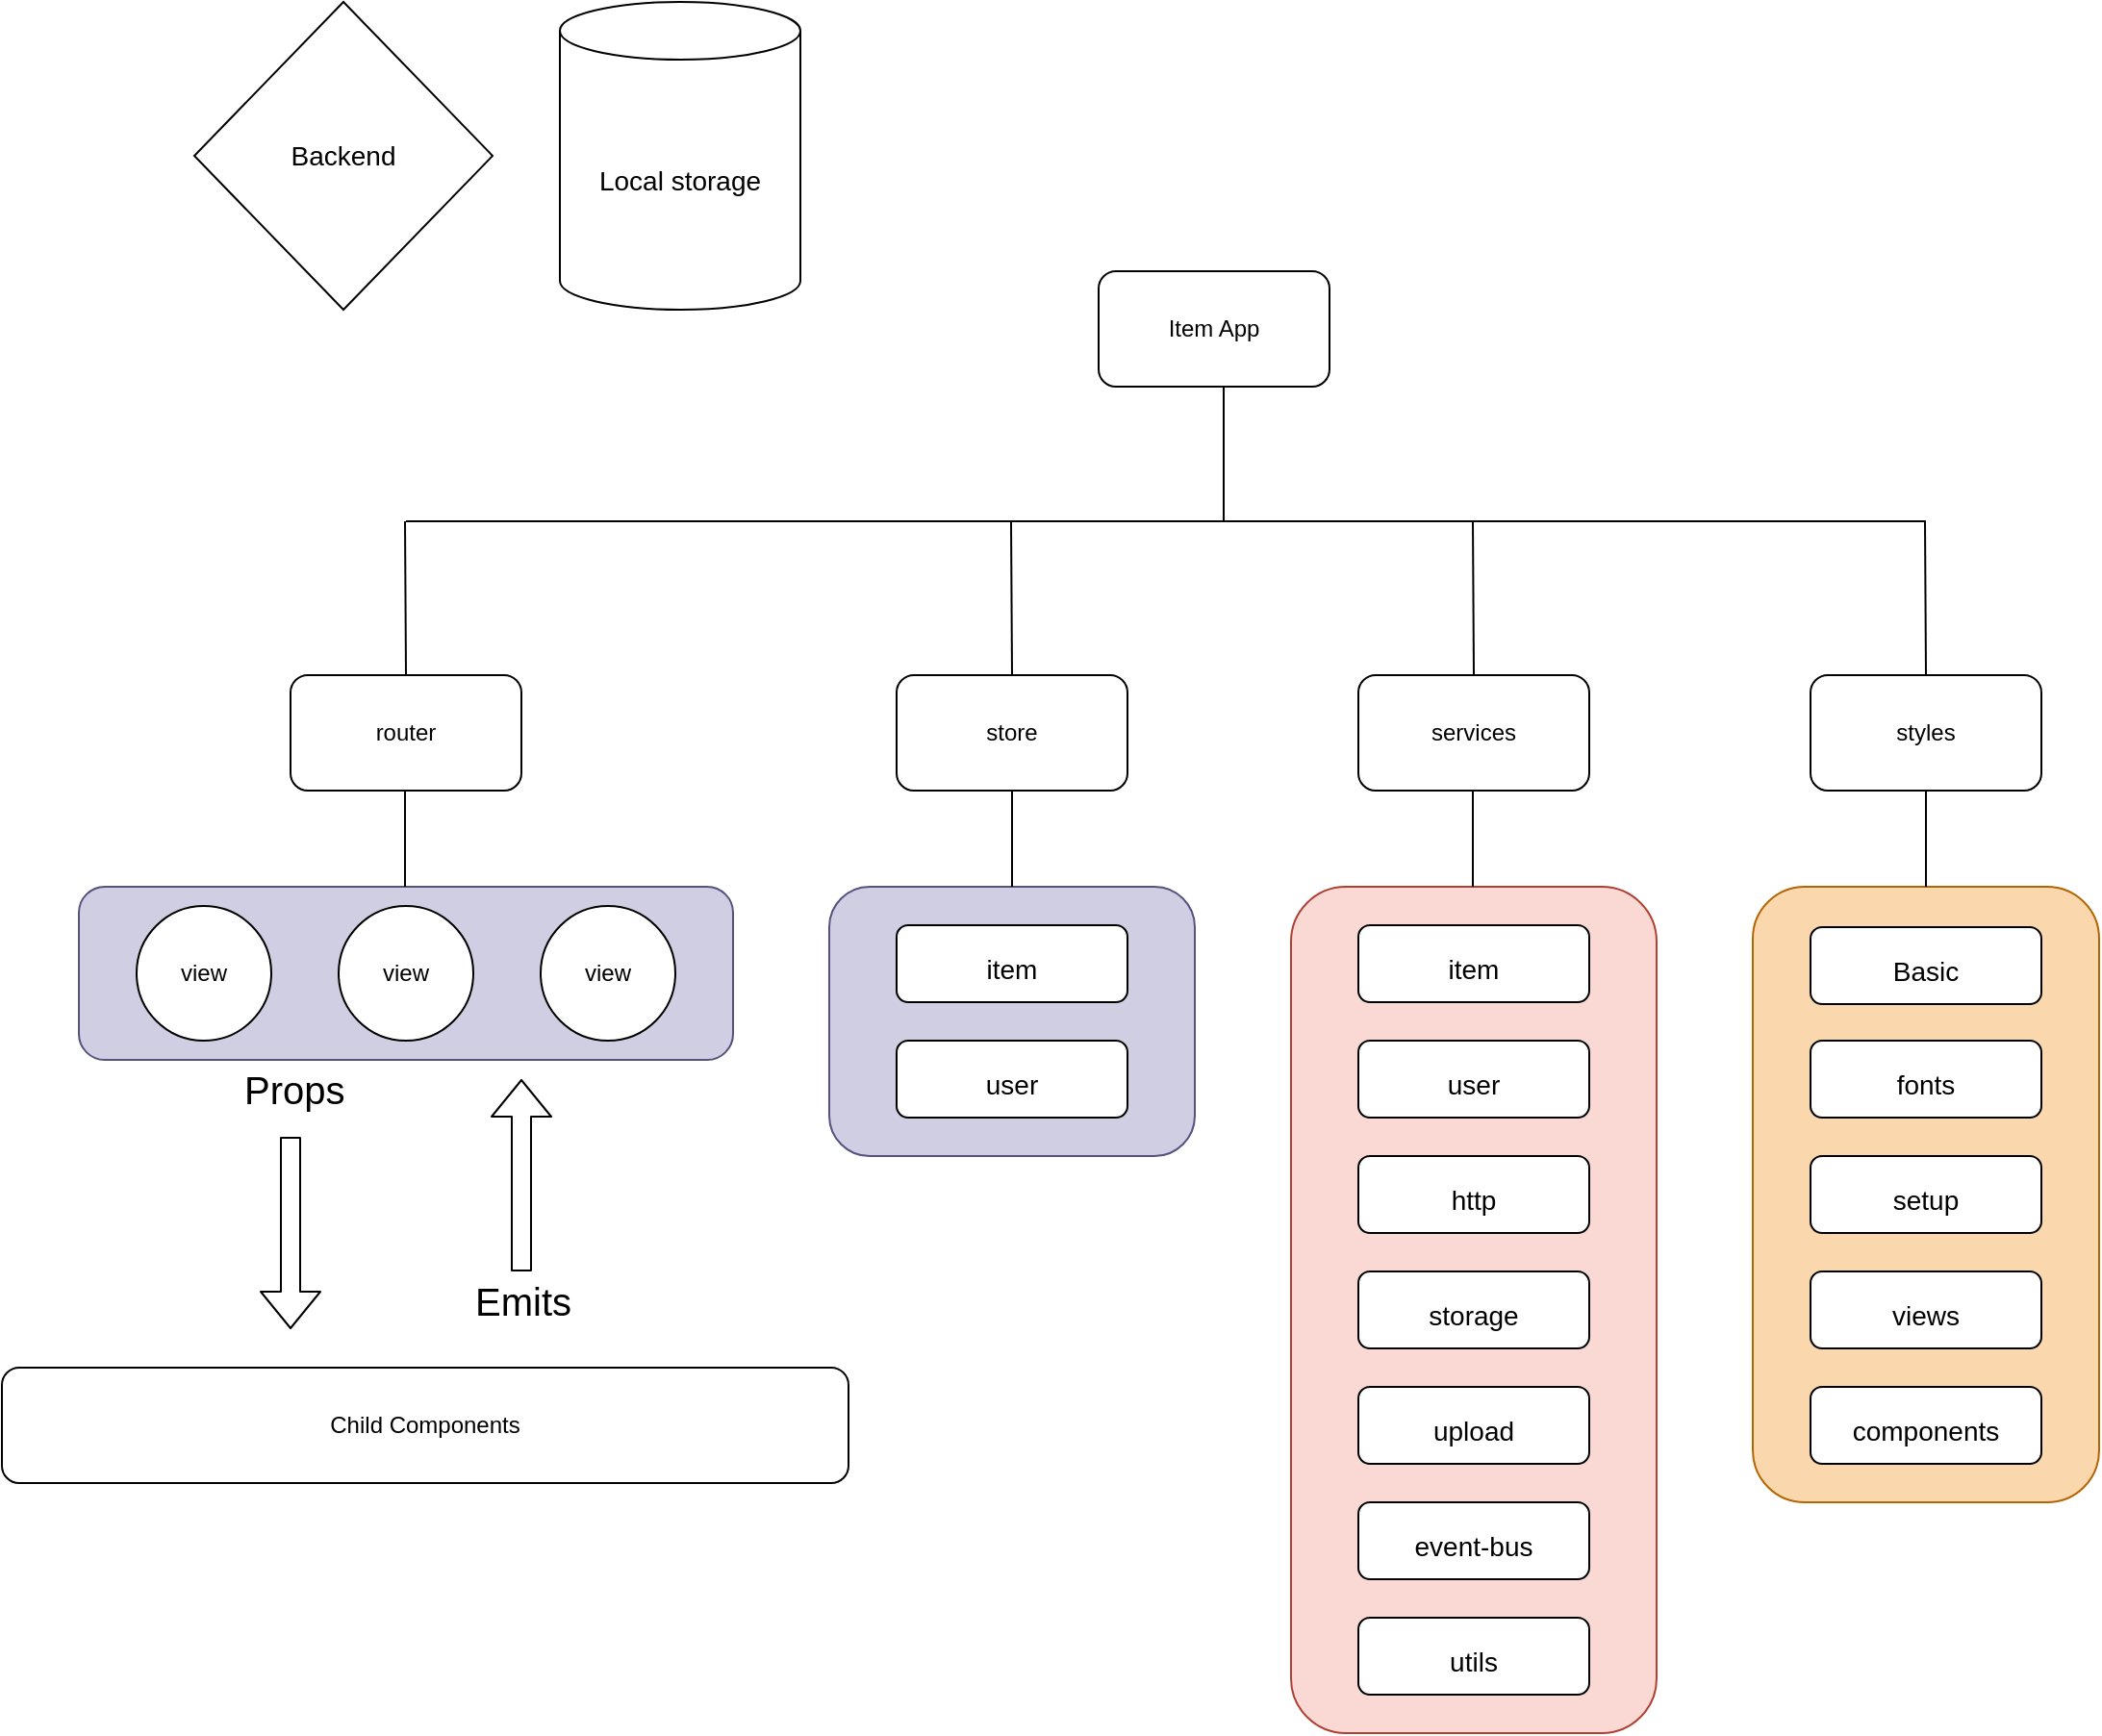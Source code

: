 <mxfile>
    <diagram id="81DwiteE7PusbgD7j-RC" name="Page-1">
        <mxGraphModel dx="1740" dy="1146" grid="1" gridSize="10" guides="1" tooltips="1" connect="1" arrows="1" fold="1" page="0" pageScale="1" pageWidth="827" pageHeight="1169" math="0" shadow="0">
            <root>
                <mxCell id="0"/>
                <mxCell id="1" parent="0"/>
                <mxCell id="33" value="" style="rounded=1;whiteSpace=wrap;html=1;fontSize=20;fillColor=#d0cee2;strokeColor=#56517e;" vertex="1" parent="1">
                    <mxGeometry x="240" y="510" width="340" height="90" as="geometry"/>
                </mxCell>
                <mxCell id="2" value="Item App" style="rounded=1;whiteSpace=wrap;html=1;" vertex="1" parent="1">
                    <mxGeometry x="770" y="190" width="120" height="60" as="geometry"/>
                </mxCell>
                <mxCell id="8" value="router" style="rounded=1;whiteSpace=wrap;html=1;" vertex="1" parent="1">
                    <mxGeometry x="350" y="400" width="120" height="60" as="geometry"/>
                </mxCell>
                <mxCell id="9" value="Child Components" style="rounded=1;whiteSpace=wrap;html=1;" vertex="1" parent="1">
                    <mxGeometry x="200" y="760" width="440" height="60" as="geometry"/>
                </mxCell>
                <mxCell id="10" value="styles" style="rounded=1;whiteSpace=wrap;html=1;" vertex="1" parent="1">
                    <mxGeometry x="1140" y="400" width="120" height="60" as="geometry"/>
                </mxCell>
                <mxCell id="11" value="store" style="rounded=1;whiteSpace=wrap;html=1;" vertex="1" parent="1">
                    <mxGeometry x="665" y="400" width="120" height="60" as="geometry"/>
                </mxCell>
                <mxCell id="14" value="view" style="ellipse;whiteSpace=wrap;html=1;aspect=fixed;" vertex="1" parent="1">
                    <mxGeometry x="480" y="520" width="70" height="70" as="geometry"/>
                </mxCell>
                <mxCell id="15" value="view" style="ellipse;whiteSpace=wrap;html=1;aspect=fixed;" vertex="1" parent="1">
                    <mxGeometry x="375" y="520" width="70" height="70" as="geometry"/>
                </mxCell>
                <mxCell id="16" value="view" style="ellipse;whiteSpace=wrap;html=1;aspect=fixed;" vertex="1" parent="1">
                    <mxGeometry x="270" y="520" width="70" height="70" as="geometry"/>
                </mxCell>
                <mxCell id="28" value="" style="shape=flexArrow;endArrow=classic;html=1;" edge="1" parent="1">
                    <mxGeometry width="50" height="50" relative="1" as="geometry">
                        <mxPoint x="470" y="710" as="sourcePoint"/>
                        <mxPoint x="470" y="610" as="targetPoint"/>
                    </mxGeometry>
                </mxCell>
                <mxCell id="29" value="" style="shape=flexArrow;endArrow=classic;html=1;" edge="1" parent="1">
                    <mxGeometry width="50" height="50" relative="1" as="geometry">
                        <mxPoint x="350" y="640" as="sourcePoint"/>
                        <mxPoint x="350" y="740" as="targetPoint"/>
                    </mxGeometry>
                </mxCell>
                <mxCell id="31" value="&lt;font style=&quot;font-size: 20px;&quot;&gt;Props&lt;/font&gt;" style="text;strokeColor=none;fillColor=none;align=left;verticalAlign=middle;spacingLeft=4;spacingRight=4;overflow=hidden;points=[[0,0.5],[1,0.5]];portConstraint=eastwest;rotatable=0;whiteSpace=wrap;html=1;" vertex="1" parent="1">
                    <mxGeometry x="320" y="600" width="80" height="30" as="geometry"/>
                </mxCell>
                <mxCell id="32" value="&lt;font style=&quot;font-size: 20px;&quot;&gt;Emits&lt;/font&gt;" style="text;strokeColor=none;fillColor=none;align=left;verticalAlign=middle;spacingLeft=4;spacingRight=4;overflow=hidden;points=[[0,0.5],[1,0.5]];portConstraint=eastwest;rotatable=0;whiteSpace=wrap;html=1;" vertex="1" parent="1">
                    <mxGeometry x="440" y="710" width="80" height="30" as="geometry"/>
                </mxCell>
                <mxCell id="34" value="" style="rounded=1;whiteSpace=wrap;html=1;fontSize=20;fillColor=#fad7ac;strokeColor=#b46504;" vertex="1" parent="1">
                    <mxGeometry x="1110" y="510" width="180" height="320" as="geometry"/>
                </mxCell>
                <mxCell id="35" value="&lt;font style=&quot;font-size: 14px;&quot;&gt;Basic&lt;br&gt;&lt;/font&gt;" style="rounded=1;whiteSpace=wrap;html=1;fontSize=20;" vertex="1" parent="1">
                    <mxGeometry x="1140" y="531" width="120" height="40" as="geometry"/>
                </mxCell>
                <mxCell id="36" value="&lt;font style=&quot;font-size: 14px;&quot;&gt;fonts&lt;span style=&quot;color: rgba(0, 0, 0, 0); font-family: monospace; font-size: 0px; text-align: start;&quot;&gt;%3CmxGraphModel%3E%3Croot%3E%3CmxCell%20id%3D%220%22%2F%3E%3CmxCell%20id%3D%221%22%20parent%3D%220%22%2F%3E%3CmxCell%20id%3D%222%22%20value%3D%22%26lt%3Bfont%20style%3D%26quot%3Bfont-size%3A%2014px%3B%26quot%3B%26gt%3BBase%26lt%3Bbr%26gt%3B%26lt%3B%2Ffont%26gt%3B%22%20style%3D%22rounded%3D1%3BwhiteSpace%3Dwrap%3Bhtml%3D1%3BfontSize%3D20%3B%22%20vertex%3D%221%22%20parent%3D%221%22%3E%3CmxGeometry%20x%3D%22770%22%20y%3D%22560%22%20width%3D%22120%22%20height%3D%2240%22%20as%3D%22geometry%22%2F%3E%3C%2FmxCell%3E%3C%2Froot%3E%3C%2FmxGraphModel%3E&lt;/span&gt;&lt;br&gt;&lt;/font&gt;" style="rounded=1;whiteSpace=wrap;html=1;fontSize=20;" vertex="1" parent="1">
                    <mxGeometry x="1140" y="590" width="120" height="40" as="geometry"/>
                </mxCell>
                <mxCell id="37" value="&lt;font style=&quot;font-size: 14px;&quot;&gt;setup&lt;br&gt;&lt;/font&gt;" style="rounded=1;whiteSpace=wrap;html=1;fontSize=20;" vertex="1" parent="1">
                    <mxGeometry x="1140" y="650" width="120" height="40" as="geometry"/>
                </mxCell>
                <mxCell id="38" value="&lt;font style=&quot;font-size: 14px;&quot;&gt;views&lt;br&gt;&lt;/font&gt;" style="rounded=1;whiteSpace=wrap;html=1;fontSize=20;" vertex="1" parent="1">
                    <mxGeometry x="1140" y="710" width="120" height="40" as="geometry"/>
                </mxCell>
                <mxCell id="39" value="&lt;font style=&quot;font-size: 14px;&quot;&gt;components&lt;br&gt;&lt;/font&gt;" style="rounded=1;whiteSpace=wrap;html=1;fontSize=20;" vertex="1" parent="1">
                    <mxGeometry x="1140" y="770" width="120" height="40" as="geometry"/>
                </mxCell>
                <mxCell id="40" value="" style="endArrow=none;html=1;fontSize=14;entryX=0.5;entryY=1;entryDx=0;entryDy=0;exitX=0.5;exitY=0;exitDx=0;exitDy=0;" edge="1" parent="1" source="34" target="10">
                    <mxGeometry width="50" height="50" relative="1" as="geometry">
                        <mxPoint x="790" y="700" as="sourcePoint"/>
                        <mxPoint x="840" y="650" as="targetPoint"/>
                    </mxGeometry>
                </mxCell>
                <mxCell id="41" value="" style="rounded=1;whiteSpace=wrap;html=1;fontSize=14;fillColor=#d0cee2;strokeColor=#56517e;" vertex="1" parent="1">
                    <mxGeometry x="630" y="510" width="190" height="140" as="geometry"/>
                </mxCell>
                <mxCell id="42" value="&lt;font style=&quot;font-size: 14px;&quot;&gt;item&lt;br&gt;&lt;/font&gt;" style="rounded=1;whiteSpace=wrap;html=1;fontSize=20;" vertex="1" parent="1">
                    <mxGeometry x="665" y="530" width="120" height="40" as="geometry"/>
                </mxCell>
                <mxCell id="43" value="&lt;font style=&quot;font-size: 14px;&quot;&gt;user&lt;br&gt;&lt;/font&gt;" style="rounded=1;whiteSpace=wrap;html=1;fontSize=20;" vertex="1" parent="1">
                    <mxGeometry x="665" y="590" width="120" height="40" as="geometry"/>
                </mxCell>
                <mxCell id="44" value="" style="endArrow=none;html=1;fontSize=14;entryX=0.5;entryY=1;entryDx=0;entryDy=0;exitX=0.5;exitY=0;exitDx=0;exitDy=0;" edge="1" parent="1">
                    <mxGeometry width="50" height="50" relative="1" as="geometry">
                        <mxPoint x="725" y="510" as="sourcePoint"/>
                        <mxPoint x="725" y="460" as="targetPoint"/>
                    </mxGeometry>
                </mxCell>
                <mxCell id="54" value="" style="group" vertex="1" connectable="0" parent="1">
                    <mxGeometry x="870" y="400" width="190" height="550" as="geometry"/>
                </mxCell>
                <mxCell id="7" value="services" style="rounded=1;whiteSpace=wrap;html=1;" vertex="1" parent="54">
                    <mxGeometry x="35" width="120" height="60" as="geometry"/>
                </mxCell>
                <mxCell id="45" value="" style="rounded=1;whiteSpace=wrap;html=1;fontSize=14;fillColor=#fad9d5;strokeColor=#ae4132;" vertex="1" parent="54">
                    <mxGeometry y="110" width="190" height="440" as="geometry"/>
                </mxCell>
                <mxCell id="46" value="&lt;font style=&quot;font-size: 14px;&quot;&gt;item&lt;br&gt;&lt;/font&gt;" style="rounded=1;whiteSpace=wrap;html=1;fontSize=20;" vertex="1" parent="54">
                    <mxGeometry x="35" y="130" width="120" height="40" as="geometry"/>
                </mxCell>
                <mxCell id="47" value="&lt;font style=&quot;font-size: 14px;&quot;&gt;user&lt;br&gt;&lt;/font&gt;" style="rounded=1;whiteSpace=wrap;html=1;fontSize=20;" vertex="1" parent="54">
                    <mxGeometry x="35" y="190" width="120" height="40" as="geometry"/>
                </mxCell>
                <mxCell id="48" value="&lt;font style=&quot;font-size: 14px;&quot;&gt;http&lt;br&gt;&lt;/font&gt;" style="rounded=1;whiteSpace=wrap;html=1;fontSize=20;" vertex="1" parent="54">
                    <mxGeometry x="35" y="250" width="120" height="40" as="geometry"/>
                </mxCell>
                <mxCell id="49" value="&lt;font style=&quot;font-size: 14px;&quot;&gt;storage&lt;br&gt;&lt;/font&gt;" style="rounded=1;whiteSpace=wrap;html=1;fontSize=20;" vertex="1" parent="54">
                    <mxGeometry x="35" y="310" width="120" height="40" as="geometry"/>
                </mxCell>
                <mxCell id="50" value="&lt;font style=&quot;font-size: 14px;&quot;&gt;upload&lt;br&gt;&lt;/font&gt;" style="rounded=1;whiteSpace=wrap;html=1;fontSize=20;" vertex="1" parent="54">
                    <mxGeometry x="35" y="370" width="120" height="40" as="geometry"/>
                </mxCell>
                <mxCell id="51" value="&lt;font style=&quot;font-size: 14px;&quot;&gt;event-bus&lt;br&gt;&lt;/font&gt;" style="rounded=1;whiteSpace=wrap;html=1;fontSize=20;" vertex="1" parent="54">
                    <mxGeometry x="35" y="430" width="120" height="40" as="geometry"/>
                </mxCell>
                <mxCell id="52" value="&lt;font style=&quot;font-size: 14px;&quot;&gt;utils&lt;br&gt;&lt;/font&gt;" style="rounded=1;whiteSpace=wrap;html=1;fontSize=20;" vertex="1" parent="54">
                    <mxGeometry x="35" y="490" width="120" height="40" as="geometry"/>
                </mxCell>
                <mxCell id="53" value="" style="endArrow=none;html=1;fontSize=14;entryX=0.5;entryY=1;entryDx=0;entryDy=0;exitX=0.5;exitY=0;exitDx=0;exitDy=0;" edge="1" parent="54">
                    <mxGeometry width="50" height="50" relative="1" as="geometry">
                        <mxPoint x="94.5" y="110" as="sourcePoint"/>
                        <mxPoint x="94.5" y="60" as="targetPoint"/>
                    </mxGeometry>
                </mxCell>
                <mxCell id="55" value="" style="endArrow=none;html=1;fontSize=14;entryX=0.5;entryY=1;entryDx=0;entryDy=0;exitX=0.5;exitY=0;exitDx=0;exitDy=0;" edge="1" parent="1">
                    <mxGeometry width="50" height="50" relative="1" as="geometry">
                        <mxPoint x="409.5" y="510" as="sourcePoint"/>
                        <mxPoint x="409.5" y="460" as="targetPoint"/>
                    </mxGeometry>
                </mxCell>
                <mxCell id="56" value="" style="endArrow=none;html=1;fontSize=14;" edge="1" parent="1">
                    <mxGeometry width="50" height="50" relative="1" as="geometry">
                        <mxPoint x="835" y="320" as="sourcePoint"/>
                        <mxPoint x="835" y="250" as="targetPoint"/>
                    </mxGeometry>
                </mxCell>
                <mxCell id="57" value="" style="endArrow=none;html=1;fontSize=14;" edge="1" parent="1">
                    <mxGeometry width="50" height="50" relative="1" as="geometry">
                        <mxPoint x="410" y="320" as="sourcePoint"/>
                        <mxPoint x="1200" y="320" as="targetPoint"/>
                    </mxGeometry>
                </mxCell>
                <mxCell id="58" value="" style="endArrow=none;html=1;fontSize=14;entryX=0.5;entryY=1;entryDx=0;entryDy=0;exitX=0.5;exitY=0;exitDx=0;exitDy=0;" edge="1" parent="1" source="10">
                    <mxGeometry width="50" height="50" relative="1" as="geometry">
                        <mxPoint x="1200" y="390" as="sourcePoint"/>
                        <mxPoint x="1199.5" y="320" as="targetPoint"/>
                    </mxGeometry>
                </mxCell>
                <mxCell id="59" value="" style="endArrow=none;html=1;fontSize=14;entryX=0.5;entryY=1;entryDx=0;entryDy=0;exitX=0.5;exitY=0;exitDx=0;exitDy=0;" edge="1" parent="1">
                    <mxGeometry width="50" height="50" relative="1" as="geometry">
                        <mxPoint x="965" y="400" as="sourcePoint"/>
                        <mxPoint x="964.5" y="320" as="targetPoint"/>
                    </mxGeometry>
                </mxCell>
                <mxCell id="60" value="" style="endArrow=none;html=1;fontSize=14;entryX=0.5;entryY=1;entryDx=0;entryDy=0;exitX=0.5;exitY=0;exitDx=0;exitDy=0;" edge="1" parent="1">
                    <mxGeometry width="50" height="50" relative="1" as="geometry">
                        <mxPoint x="725" y="400" as="sourcePoint"/>
                        <mxPoint x="724.5" y="320" as="targetPoint"/>
                    </mxGeometry>
                </mxCell>
                <mxCell id="61" value="" style="endArrow=none;html=1;fontSize=14;entryX=0.5;entryY=1;entryDx=0;entryDy=0;exitX=0.5;exitY=0;exitDx=0;exitDy=0;" edge="1" parent="1">
                    <mxGeometry width="50" height="50" relative="1" as="geometry">
                        <mxPoint x="410" y="400" as="sourcePoint"/>
                        <mxPoint x="409.5" y="320" as="targetPoint"/>
                    </mxGeometry>
                </mxCell>
                <mxCell id="62" value="Backend" style="rhombus;whiteSpace=wrap;html=1;fontSize=14;" vertex="1" parent="1">
                    <mxGeometry x="300" y="50" width="155" height="160" as="geometry"/>
                </mxCell>
                <mxCell id="63" value="Local storage" style="shape=cylinder3;whiteSpace=wrap;html=1;boundedLbl=1;backgroundOutline=1;size=15;fontSize=14;" vertex="1" parent="1">
                    <mxGeometry x="490" y="50" width="125" height="160" as="geometry"/>
                </mxCell>
            </root>
        </mxGraphModel>
    </diagram>
</mxfile>